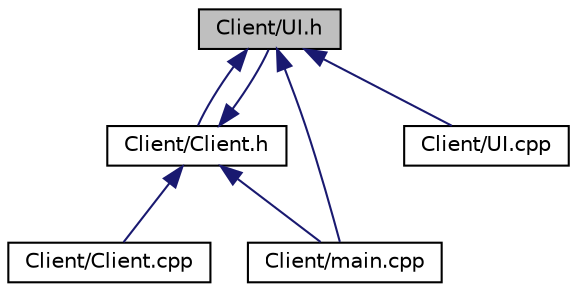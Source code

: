 digraph "Client/UI.h"
{
  edge [fontname="Helvetica",fontsize="10",labelfontname="Helvetica",labelfontsize="10"];
  node [fontname="Helvetica",fontsize="10",shape=record];
  Node5 [label="Client/UI.h",height=0.2,width=0.4,color="black", fillcolor="grey75", style="filled", fontcolor="black"];
  Node5 -> Node6 [dir="back",color="midnightblue",fontsize="10",style="solid",fontname="Helvetica"];
  Node6 [label="Client/Client.h",height=0.2,width=0.4,color="black", fillcolor="white", style="filled",URL="$Client_8h.html"];
  Node6 -> Node7 [dir="back",color="midnightblue",fontsize="10",style="solid",fontname="Helvetica"];
  Node7 [label="Client/Client.cpp",height=0.2,width=0.4,color="black", fillcolor="white", style="filled",URL="$Client_8cpp.html"];
  Node6 -> Node5 [dir="back",color="midnightblue",fontsize="10",style="solid",fontname="Helvetica"];
  Node6 -> Node8 [dir="back",color="midnightblue",fontsize="10",style="solid",fontname="Helvetica"];
  Node8 [label="Client/main.cpp",height=0.2,width=0.4,color="black", fillcolor="white", style="filled",URL="$Client_2main_8cpp.html"];
  Node5 -> Node8 [dir="back",color="midnightblue",fontsize="10",style="solid",fontname="Helvetica"];
  Node5 -> Node9 [dir="back",color="midnightblue",fontsize="10",style="solid",fontname="Helvetica"];
  Node9 [label="Client/UI.cpp",height=0.2,width=0.4,color="black", fillcolor="white", style="filled",URL="$UI_8cpp.html"];
}
